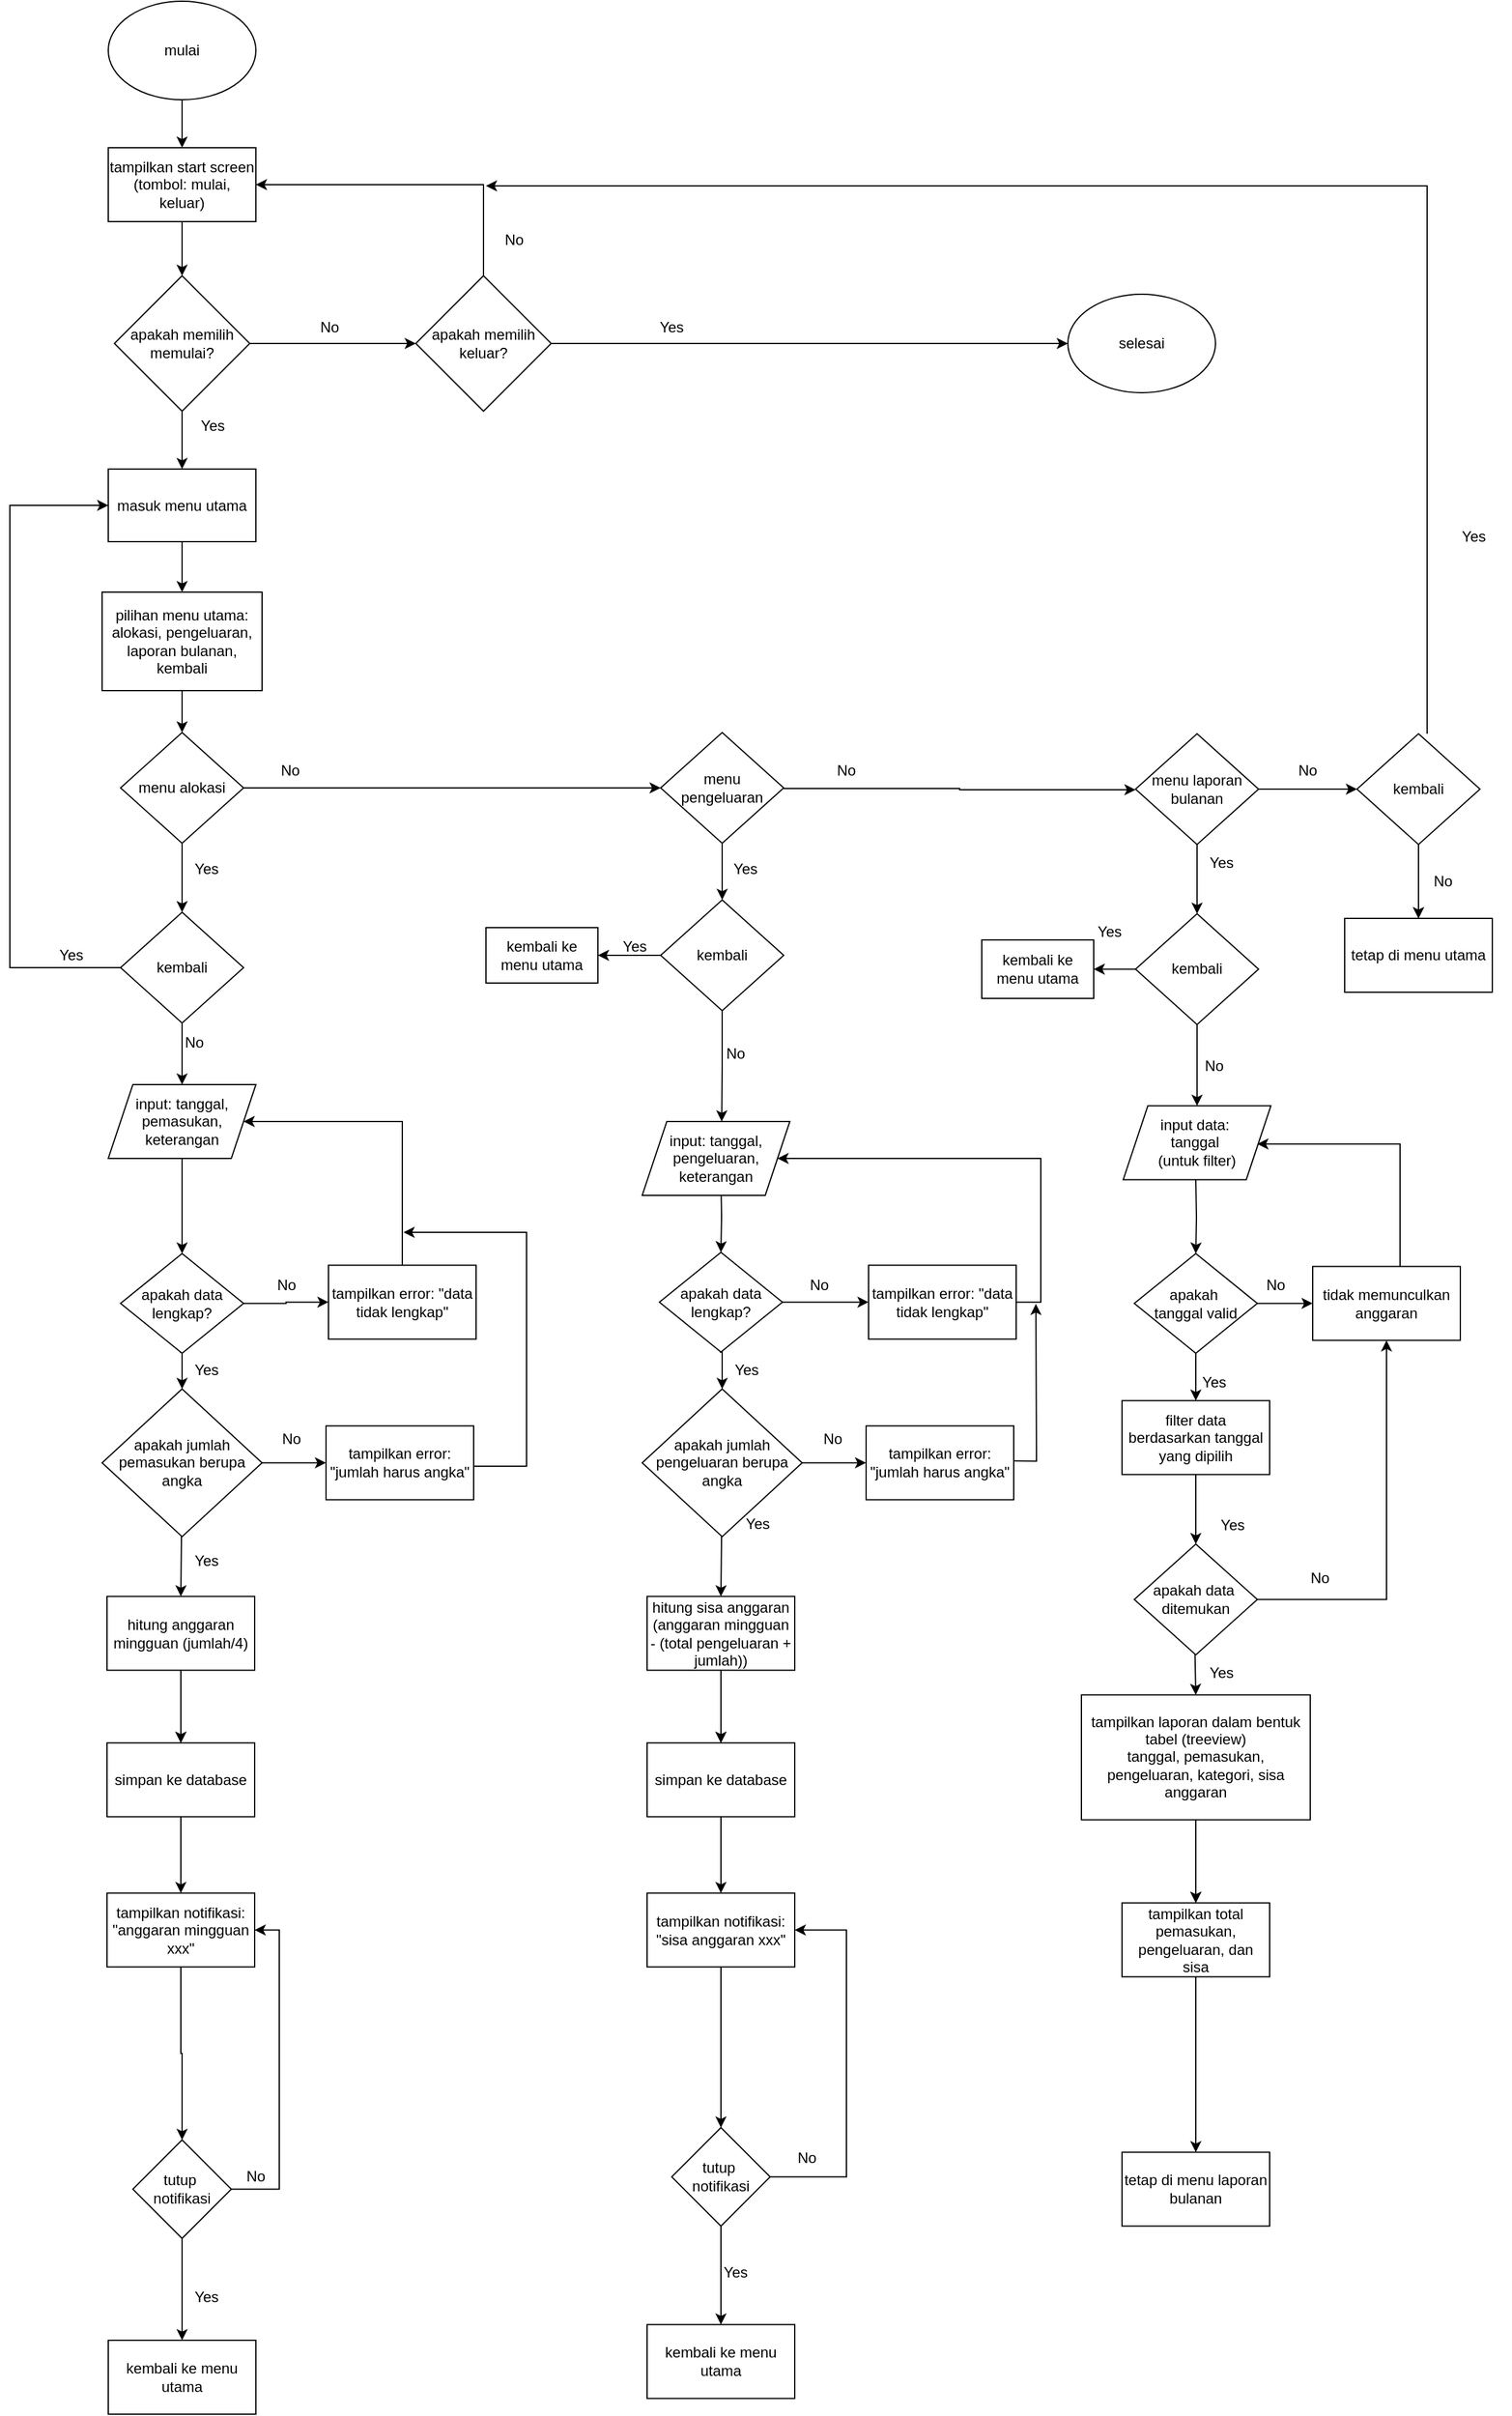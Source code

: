 <mxfile version="25.0.3">
  <diagram name="Page-1" id="cA_VEP-3TEBl2W4xGaQe">
    <mxGraphModel dx="1651" dy="617" grid="1" gridSize="10" guides="1" tooltips="1" connect="1" arrows="1" fold="1" page="1" pageScale="1" pageWidth="850" pageHeight="1100" math="0" shadow="0">
      <root>
        <mxCell id="0" />
        <mxCell id="1" parent="0" />
        <mxCell id="fSrknXuY3G2Y7a2gkYDg-3" value="" style="edgeStyle=orthogonalEdgeStyle;rounded=0;orthogonalLoop=1;jettySize=auto;html=1;" edge="1" parent="1" source="fSrknXuY3G2Y7a2gkYDg-1" target="fSrknXuY3G2Y7a2gkYDg-2">
          <mxGeometry relative="1" as="geometry" />
        </mxCell>
        <mxCell id="fSrknXuY3G2Y7a2gkYDg-1" value="mulai" style="ellipse;whiteSpace=wrap;html=1;" vertex="1" parent="1">
          <mxGeometry x="340" y="200" width="120" height="80" as="geometry" />
        </mxCell>
        <mxCell id="fSrknXuY3G2Y7a2gkYDg-7" value="" style="edgeStyle=orthogonalEdgeStyle;rounded=0;orthogonalLoop=1;jettySize=auto;html=1;" edge="1" parent="1" source="fSrknXuY3G2Y7a2gkYDg-2" target="fSrknXuY3G2Y7a2gkYDg-6">
          <mxGeometry relative="1" as="geometry" />
        </mxCell>
        <mxCell id="fSrknXuY3G2Y7a2gkYDg-2" value="tampilkan start screen (tombol: mulai, keluar)" style="whiteSpace=wrap;html=1;" vertex="1" parent="1">
          <mxGeometry x="340" y="319" width="120" height="60" as="geometry" />
        </mxCell>
        <mxCell id="fSrknXuY3G2Y7a2gkYDg-9" value="" style="edgeStyle=orthogonalEdgeStyle;rounded=0;orthogonalLoop=1;jettySize=auto;html=1;" edge="1" parent="1" source="fSrknXuY3G2Y7a2gkYDg-6" target="fSrknXuY3G2Y7a2gkYDg-8">
          <mxGeometry relative="1" as="geometry" />
        </mxCell>
        <mxCell id="fSrknXuY3G2Y7a2gkYDg-134" style="edgeStyle=orthogonalEdgeStyle;rounded=0;orthogonalLoop=1;jettySize=auto;html=1;" edge="1" parent="1" source="fSrknXuY3G2Y7a2gkYDg-6" target="fSrknXuY3G2Y7a2gkYDg-130">
          <mxGeometry relative="1" as="geometry" />
        </mxCell>
        <mxCell id="fSrknXuY3G2Y7a2gkYDg-6" value="apakah memilih memulai?" style="rhombus;whiteSpace=wrap;html=1;" vertex="1" parent="1">
          <mxGeometry x="345" y="423" width="110" height="110" as="geometry" />
        </mxCell>
        <mxCell id="fSrknXuY3G2Y7a2gkYDg-14" value="" style="edgeStyle=orthogonalEdgeStyle;rounded=0;orthogonalLoop=1;jettySize=auto;html=1;" edge="1" parent="1" source="fSrknXuY3G2Y7a2gkYDg-8" target="fSrknXuY3G2Y7a2gkYDg-13">
          <mxGeometry relative="1" as="geometry" />
        </mxCell>
        <mxCell id="fSrknXuY3G2Y7a2gkYDg-8" value="masuk menu utama" style="whiteSpace=wrap;html=1;" vertex="1" parent="1">
          <mxGeometry x="340" y="580" width="120" height="59" as="geometry" />
        </mxCell>
        <mxCell id="fSrknXuY3G2Y7a2gkYDg-16" value="" style="edgeStyle=orthogonalEdgeStyle;rounded=0;orthogonalLoop=1;jettySize=auto;html=1;" edge="1" parent="1" source="fSrknXuY3G2Y7a2gkYDg-13" target="fSrknXuY3G2Y7a2gkYDg-15">
          <mxGeometry relative="1" as="geometry" />
        </mxCell>
        <mxCell id="fSrknXuY3G2Y7a2gkYDg-13" value="pilihan menu utama:&lt;div&gt;alokasi, pengeluaran, laporan bulanan, kembali&lt;/div&gt;" style="whiteSpace=wrap;html=1;" vertex="1" parent="1">
          <mxGeometry x="335" y="680" width="130" height="80" as="geometry" />
        </mxCell>
        <mxCell id="fSrknXuY3G2Y7a2gkYDg-43" value="" style="edgeStyle=orthogonalEdgeStyle;rounded=0;orthogonalLoop=1;jettySize=auto;html=1;" edge="1" parent="1" source="fSrknXuY3G2Y7a2gkYDg-15" target="fSrknXuY3G2Y7a2gkYDg-42">
          <mxGeometry relative="1" as="geometry" />
        </mxCell>
        <mxCell id="fSrknXuY3G2Y7a2gkYDg-147" style="edgeStyle=orthogonalEdgeStyle;rounded=0;orthogonalLoop=1;jettySize=auto;html=1;entryX=0.5;entryY=0;entryDx=0;entryDy=0;" edge="1" parent="1" source="fSrknXuY3G2Y7a2gkYDg-15" target="fSrknXuY3G2Y7a2gkYDg-145">
          <mxGeometry relative="1" as="geometry" />
        </mxCell>
        <mxCell id="fSrknXuY3G2Y7a2gkYDg-15" value="menu alokasi" style="rhombus;whiteSpace=wrap;html=1;shadow=0;" vertex="1" parent="1">
          <mxGeometry x="350" y="794" width="100" height="90" as="geometry" />
        </mxCell>
        <mxCell id="fSrknXuY3G2Y7a2gkYDg-24" value="" style="edgeStyle=orthogonalEdgeStyle;rounded=0;orthogonalLoop=1;jettySize=auto;html=1;exitX=0.5;exitY=1;exitDx=0;exitDy=0;" edge="1" parent="1" target="fSrknXuY3G2Y7a2gkYDg-23">
          <mxGeometry relative="1" as="geometry">
            <mxPoint x="399" y="1395.74" as="sourcePoint" />
          </mxGeometry>
        </mxCell>
        <mxCell id="fSrknXuY3G2Y7a2gkYDg-33" value="" style="edgeStyle=orthogonalEdgeStyle;rounded=0;orthogonalLoop=1;jettySize=auto;html=1;" edge="1" parent="1" source="fSrknXuY3G2Y7a2gkYDg-21" target="fSrknXuY3G2Y7a2gkYDg-32">
          <mxGeometry relative="1" as="geometry" />
        </mxCell>
        <mxCell id="fSrknXuY3G2Y7a2gkYDg-35" value="" style="edgeStyle=orthogonalEdgeStyle;rounded=0;orthogonalLoop=1;jettySize=auto;html=1;entryX=0.5;entryY=0;entryDx=0;entryDy=0;" edge="1" parent="1" target="fSrknXuY3G2Y7a2gkYDg-37">
          <mxGeometry relative="1" as="geometry">
            <mxPoint x="398" y="1297.24" as="sourcePoint" />
            <mxPoint x="416" y="1327.24" as="targetPoint" />
          </mxGeometry>
        </mxCell>
        <mxCell id="fSrknXuY3G2Y7a2gkYDg-21" value="apakah data lengkap?" style="rhombus;whiteSpace=wrap;html=1;" vertex="1" parent="1">
          <mxGeometry x="350" y="1217.24" width="100" height="81" as="geometry" />
        </mxCell>
        <mxCell id="fSrknXuY3G2Y7a2gkYDg-26" value="" style="edgeStyle=orthogonalEdgeStyle;rounded=0;orthogonalLoop=1;jettySize=auto;html=1;" edge="1" parent="1" source="fSrknXuY3G2Y7a2gkYDg-23" target="fSrknXuY3G2Y7a2gkYDg-25">
          <mxGeometry relative="1" as="geometry" />
        </mxCell>
        <mxCell id="fSrknXuY3G2Y7a2gkYDg-36" value="" style="edgeStyle=orthogonalEdgeStyle;rounded=0;orthogonalLoop=1;jettySize=auto;html=1;" edge="1" parent="1" source="fSrknXuY3G2Y7a2gkYDg-23" target="fSrknXuY3G2Y7a2gkYDg-25">
          <mxGeometry relative="1" as="geometry" />
        </mxCell>
        <mxCell id="fSrknXuY3G2Y7a2gkYDg-23" value="hitung anggaran mingguan (jumlah/4)" style="whiteSpace=wrap;html=1;" vertex="1" parent="1">
          <mxGeometry x="339" y="1495.74" width="120" height="60" as="geometry" />
        </mxCell>
        <mxCell id="fSrknXuY3G2Y7a2gkYDg-29" value="" style="edgeStyle=orthogonalEdgeStyle;rounded=0;orthogonalLoop=1;jettySize=auto;html=1;" edge="1" parent="1" source="fSrknXuY3G2Y7a2gkYDg-25" target="fSrknXuY3G2Y7a2gkYDg-28">
          <mxGeometry relative="1" as="geometry" />
        </mxCell>
        <mxCell id="fSrknXuY3G2Y7a2gkYDg-25" value="simpan ke database" style="whiteSpace=wrap;html=1;" vertex="1" parent="1">
          <mxGeometry x="339" y="1614.74" width="120" height="60" as="geometry" />
        </mxCell>
        <mxCell id="fSrknXuY3G2Y7a2gkYDg-228" style="edgeStyle=orthogonalEdgeStyle;rounded=0;orthogonalLoop=1;jettySize=auto;html=1;exitX=0.5;exitY=1;exitDx=0;exitDy=0;entryX=0.5;entryY=0;entryDx=0;entryDy=0;" edge="1" parent="1" source="fSrknXuY3G2Y7a2gkYDg-27" target="fSrknXuY3G2Y7a2gkYDg-21">
          <mxGeometry relative="1" as="geometry" />
        </mxCell>
        <mxCell id="fSrknXuY3G2Y7a2gkYDg-27" value="input: tanggal, pemasukan, keterangan" style="shape=parallelogram;perimeter=parallelogramPerimeter;whiteSpace=wrap;html=1;fixedSize=1;" vertex="1" parent="1">
          <mxGeometry x="340" y="1080" width="120" height="60" as="geometry" />
        </mxCell>
        <mxCell id="fSrknXuY3G2Y7a2gkYDg-173" value="" style="edgeStyle=orthogonalEdgeStyle;rounded=0;orthogonalLoop=1;jettySize=auto;html=1;" edge="1" parent="1" source="fSrknXuY3G2Y7a2gkYDg-28" target="fSrknXuY3G2Y7a2gkYDg-172">
          <mxGeometry relative="1" as="geometry" />
        </mxCell>
        <mxCell id="fSrknXuY3G2Y7a2gkYDg-28" value="tampilkan notifikasi: &quot;anggaran mingguan xxx&quot;" style="whiteSpace=wrap;html=1;" vertex="1" parent="1">
          <mxGeometry x="339" y="1736.74" width="120" height="60" as="geometry" />
        </mxCell>
        <mxCell id="fSrknXuY3G2Y7a2gkYDg-227" style="edgeStyle=orthogonalEdgeStyle;rounded=0;orthogonalLoop=1;jettySize=auto;html=1;exitX=0.5;exitY=0;exitDx=0;exitDy=0;entryX=1;entryY=0.5;entryDx=0;entryDy=0;" edge="1" parent="1" source="fSrknXuY3G2Y7a2gkYDg-32" target="fSrknXuY3G2Y7a2gkYDg-27">
          <mxGeometry relative="1" as="geometry">
            <Array as="points">
              <mxPoint x="579" y="1110" />
            </Array>
          </mxGeometry>
        </mxCell>
        <mxCell id="fSrknXuY3G2Y7a2gkYDg-32" value="tampilkan error: &quot;data tidak lengkap&quot;" style="whiteSpace=wrap;html=1;" vertex="1" parent="1">
          <mxGeometry x="519" y="1226.74" width="120" height="60" as="geometry" />
        </mxCell>
        <mxCell id="fSrknXuY3G2Y7a2gkYDg-39" value="" style="edgeStyle=orthogonalEdgeStyle;rounded=0;orthogonalLoop=1;jettySize=auto;html=1;" edge="1" parent="1" source="fSrknXuY3G2Y7a2gkYDg-37" target="fSrknXuY3G2Y7a2gkYDg-38">
          <mxGeometry relative="1" as="geometry" />
        </mxCell>
        <mxCell id="fSrknXuY3G2Y7a2gkYDg-37" value="apakah jumlah pemasukan berupa angka" style="rhombus;whiteSpace=wrap;html=1;" vertex="1" parent="1">
          <mxGeometry x="335" y="1327.24" width="130" height="120" as="geometry" />
        </mxCell>
        <mxCell id="fSrknXuY3G2Y7a2gkYDg-185" style="edgeStyle=orthogonalEdgeStyle;rounded=0;orthogonalLoop=1;jettySize=auto;html=1;" edge="1" parent="1" source="fSrknXuY3G2Y7a2gkYDg-38">
          <mxGeometry relative="1" as="geometry">
            <mxPoint x="580" y="1200" as="targetPoint" />
            <Array as="points">
              <mxPoint x="680" y="1390" />
              <mxPoint x="680" y="1200" />
            </Array>
          </mxGeometry>
        </mxCell>
        <mxCell id="fSrknXuY3G2Y7a2gkYDg-38" value="tampilkan error: &quot;jumlah harus angka&quot;" style="whiteSpace=wrap;html=1;" vertex="1" parent="1">
          <mxGeometry x="517" y="1357.24" width="120" height="60" as="geometry" />
        </mxCell>
        <mxCell id="fSrknXuY3G2Y7a2gkYDg-88" style="edgeStyle=orthogonalEdgeStyle;rounded=0;orthogonalLoop=1;jettySize=auto;html=1;entryX=0;entryY=0.5;entryDx=0;entryDy=0;" edge="1" parent="1">
          <mxGeometry relative="1" as="geometry">
            <mxPoint x="889" y="839.5" as="sourcePoint" />
            <mxPoint x="1175" y="840.5" as="targetPoint" />
            <Array as="points">
              <mxPoint x="1032" y="839.5" />
              <mxPoint x="1032" y="840.5" />
            </Array>
          </mxGeometry>
        </mxCell>
        <mxCell id="fSrknXuY3G2Y7a2gkYDg-155" style="edgeStyle=orthogonalEdgeStyle;rounded=0;orthogonalLoop=1;jettySize=auto;html=1;entryX=0.5;entryY=0;entryDx=0;entryDy=0;" edge="1" parent="1" source="fSrknXuY3G2Y7a2gkYDg-42" target="fSrknXuY3G2Y7a2gkYDg-154">
          <mxGeometry relative="1" as="geometry" />
        </mxCell>
        <mxCell id="fSrknXuY3G2Y7a2gkYDg-42" value="menu pengeluaran" style="rhombus;whiteSpace=wrap;html=1;" vertex="1" parent="1">
          <mxGeometry x="789" y="794" width="100" height="90" as="geometry" />
        </mxCell>
        <mxCell id="fSrknXuY3G2Y7a2gkYDg-44" value="" style="edgeStyle=orthogonalEdgeStyle;rounded=0;orthogonalLoop=1;jettySize=auto;html=1;" edge="1" parent="1" target="fSrknXuY3G2Y7a2gkYDg-48">
          <mxGeometry relative="1" as="geometry">
            <mxPoint x="838" y="1156.24" as="sourcePoint" />
          </mxGeometry>
        </mxCell>
        <mxCell id="fSrknXuY3G2Y7a2gkYDg-45" value="" style="edgeStyle=orthogonalEdgeStyle;rounded=0;orthogonalLoop=1;jettySize=auto;html=1;exitX=0.5;exitY=1;exitDx=0;exitDy=0;" edge="1" parent="1" target="fSrknXuY3G2Y7a2gkYDg-51">
          <mxGeometry relative="1" as="geometry">
            <mxPoint x="838" y="1395.74" as="sourcePoint" />
          </mxGeometry>
        </mxCell>
        <mxCell id="fSrknXuY3G2Y7a2gkYDg-47" value="" style="edgeStyle=orthogonalEdgeStyle;rounded=0;orthogonalLoop=1;jettySize=auto;html=1;entryX=0.5;entryY=0;entryDx=0;entryDy=0;" edge="1" parent="1" target="fSrknXuY3G2Y7a2gkYDg-61">
          <mxGeometry relative="1" as="geometry">
            <mxPoint x="837" y="1297.24" as="sourcePoint" />
            <mxPoint x="855" y="1327.24" as="targetPoint" />
          </mxGeometry>
        </mxCell>
        <mxCell id="fSrknXuY3G2Y7a2gkYDg-221" style="edgeStyle=orthogonalEdgeStyle;rounded=0;orthogonalLoop=1;jettySize=auto;html=1;exitX=1;exitY=0.5;exitDx=0;exitDy=0;entryX=0;entryY=0.5;entryDx=0;entryDy=0;" edge="1" parent="1" source="fSrknXuY3G2Y7a2gkYDg-48" target="fSrknXuY3G2Y7a2gkYDg-59">
          <mxGeometry relative="1" as="geometry" />
        </mxCell>
        <mxCell id="fSrknXuY3G2Y7a2gkYDg-48" value="apakah data lengkap?" style="rhombus;whiteSpace=wrap;html=1;" vertex="1" parent="1">
          <mxGeometry x="788" y="1216.24" width="100" height="81" as="geometry" />
        </mxCell>
        <mxCell id="fSrknXuY3G2Y7a2gkYDg-49" value="" style="edgeStyle=orthogonalEdgeStyle;rounded=0;orthogonalLoop=1;jettySize=auto;html=1;" edge="1" parent="1" source="fSrknXuY3G2Y7a2gkYDg-51" target="fSrknXuY3G2Y7a2gkYDg-53">
          <mxGeometry relative="1" as="geometry" />
        </mxCell>
        <mxCell id="fSrknXuY3G2Y7a2gkYDg-50" value="" style="edgeStyle=orthogonalEdgeStyle;rounded=0;orthogonalLoop=1;jettySize=auto;html=1;" edge="1" parent="1" source="fSrknXuY3G2Y7a2gkYDg-51" target="fSrknXuY3G2Y7a2gkYDg-53">
          <mxGeometry relative="1" as="geometry" />
        </mxCell>
        <mxCell id="fSrknXuY3G2Y7a2gkYDg-51" value="hitung sisa anggaran (anggaran mingguan - (total pengeluaran + jumlah))" style="whiteSpace=wrap;html=1;" vertex="1" parent="1">
          <mxGeometry x="778" y="1495.74" width="120" height="60" as="geometry" />
        </mxCell>
        <mxCell id="fSrknXuY3G2Y7a2gkYDg-52" value="" style="edgeStyle=orthogonalEdgeStyle;rounded=0;orthogonalLoop=1;jettySize=auto;html=1;" edge="1" parent="1" source="fSrknXuY3G2Y7a2gkYDg-53" target="fSrknXuY3G2Y7a2gkYDg-56">
          <mxGeometry relative="1" as="geometry" />
        </mxCell>
        <mxCell id="fSrknXuY3G2Y7a2gkYDg-53" value="simpan ke database" style="whiteSpace=wrap;html=1;" vertex="1" parent="1">
          <mxGeometry x="778" y="1614.74" width="120" height="60" as="geometry" />
        </mxCell>
        <mxCell id="fSrknXuY3G2Y7a2gkYDg-54" value="input: tanggal, pengeluaran, keterangan" style="shape=parallelogram;perimeter=parallelogramPerimeter;whiteSpace=wrap;html=1;fixedSize=1;" vertex="1" parent="1">
          <mxGeometry x="774" y="1110" width="120" height="60" as="geometry" />
        </mxCell>
        <mxCell id="fSrknXuY3G2Y7a2gkYDg-196" style="edgeStyle=orthogonalEdgeStyle;rounded=0;orthogonalLoop=1;jettySize=auto;html=1;entryX=0.5;entryY=0;entryDx=0;entryDy=0;" edge="1" parent="1" source="fSrknXuY3G2Y7a2gkYDg-56" target="fSrknXuY3G2Y7a2gkYDg-178">
          <mxGeometry relative="1" as="geometry" />
        </mxCell>
        <mxCell id="fSrknXuY3G2Y7a2gkYDg-56" value="tampilkan notifikasi: &quot;sisa anggaran xxx&quot;" style="whiteSpace=wrap;html=1;" vertex="1" parent="1">
          <mxGeometry x="778" y="1736.74" width="120" height="60" as="geometry" />
        </mxCell>
        <mxCell id="fSrknXuY3G2Y7a2gkYDg-223" style="edgeStyle=orthogonalEdgeStyle;rounded=0;orthogonalLoop=1;jettySize=auto;html=1;exitX=1;exitY=0.5;exitDx=0;exitDy=0;entryX=1;entryY=0.5;entryDx=0;entryDy=0;" edge="1" parent="1" source="fSrknXuY3G2Y7a2gkYDg-59" target="fSrknXuY3G2Y7a2gkYDg-54">
          <mxGeometry relative="1" as="geometry">
            <Array as="points">
              <mxPoint x="1098" y="1257" />
              <mxPoint x="1098" y="1140" />
            </Array>
          </mxGeometry>
        </mxCell>
        <mxCell id="fSrknXuY3G2Y7a2gkYDg-59" value="tampilkan error: &quot;data tidak lengkap&quot;" style="whiteSpace=wrap;html=1;" vertex="1" parent="1">
          <mxGeometry x="958" y="1226.74" width="120" height="60" as="geometry" />
        </mxCell>
        <mxCell id="fSrknXuY3G2Y7a2gkYDg-60" value="" style="edgeStyle=orthogonalEdgeStyle;rounded=0;orthogonalLoop=1;jettySize=auto;html=1;" edge="1" parent="1" source="fSrknXuY3G2Y7a2gkYDg-61" target="fSrknXuY3G2Y7a2gkYDg-63">
          <mxGeometry relative="1" as="geometry" />
        </mxCell>
        <mxCell id="fSrknXuY3G2Y7a2gkYDg-61" value="apakah jumlah pengeluaran berupa angka" style="rhombus;whiteSpace=wrap;html=1;" vertex="1" parent="1">
          <mxGeometry x="774" y="1327.24" width="130" height="120" as="geometry" />
        </mxCell>
        <mxCell id="fSrknXuY3G2Y7a2gkYDg-222" style="edgeStyle=orthogonalEdgeStyle;rounded=0;orthogonalLoop=1;jettySize=auto;html=1;exitX=1;exitY=0.5;exitDx=0;exitDy=0;" edge="1" parent="1">
          <mxGeometry relative="1" as="geometry">
            <mxPoint x="1094" y="1258.12" as="targetPoint" />
            <mxPoint x="1050" y="1385.36" as="sourcePoint" />
          </mxGeometry>
        </mxCell>
        <mxCell id="fSrknXuY3G2Y7a2gkYDg-63" value="tampilkan error: &quot;jumlah harus angka&quot;" style="whiteSpace=wrap;html=1;" vertex="1" parent="1">
          <mxGeometry x="956" y="1357.24" width="120" height="60" as="geometry" />
        </mxCell>
        <mxCell id="fSrknXuY3G2Y7a2gkYDg-94" value="" style="edgeStyle=orthogonalEdgeStyle;rounded=0;orthogonalLoop=1;jettySize=auto;html=1;" edge="1" parent="1" source="fSrknXuY3G2Y7a2gkYDg-67" target="fSrknXuY3G2Y7a2gkYDg-93">
          <mxGeometry relative="1" as="geometry" />
        </mxCell>
        <mxCell id="fSrknXuY3G2Y7a2gkYDg-161" style="edgeStyle=orthogonalEdgeStyle;rounded=0;orthogonalLoop=1;jettySize=auto;html=1;entryX=0.5;entryY=0;entryDx=0;entryDy=0;" edge="1" parent="1" source="fSrknXuY3G2Y7a2gkYDg-67" target="fSrknXuY3G2Y7a2gkYDg-160">
          <mxGeometry relative="1" as="geometry" />
        </mxCell>
        <mxCell id="fSrknXuY3G2Y7a2gkYDg-67" value="menu laporan bulanan" style="rhombus;whiteSpace=wrap;html=1;" vertex="1" parent="1">
          <mxGeometry x="1175" y="795" width="100" height="90" as="geometry" />
        </mxCell>
        <mxCell id="fSrknXuY3G2Y7a2gkYDg-68" value="" style="edgeStyle=orthogonalEdgeStyle;rounded=0;orthogonalLoop=1;jettySize=auto;html=1;" edge="1" parent="1" target="fSrknXuY3G2Y7a2gkYDg-72">
          <mxGeometry relative="1" as="geometry">
            <mxPoint x="1224" y="1157.24" as="sourcePoint" />
          </mxGeometry>
        </mxCell>
        <mxCell id="fSrknXuY3G2Y7a2gkYDg-69" value="" style="edgeStyle=orthogonalEdgeStyle;rounded=0;orthogonalLoop=1;jettySize=auto;html=1;exitX=0.5;exitY=1;exitDx=0;exitDy=0;" edge="1" parent="1" target="fSrknXuY3G2Y7a2gkYDg-75">
          <mxGeometry relative="1" as="geometry">
            <mxPoint x="1223" y="1525.74" as="sourcePoint" />
          </mxGeometry>
        </mxCell>
        <mxCell id="fSrknXuY3G2Y7a2gkYDg-70" value="" style="edgeStyle=orthogonalEdgeStyle;rounded=0;orthogonalLoop=1;jettySize=auto;html=1;" edge="1" parent="1" source="fSrknXuY3G2Y7a2gkYDg-72" target="fSrknXuY3G2Y7a2gkYDg-83">
          <mxGeometry relative="1" as="geometry" />
        </mxCell>
        <mxCell id="fSrknXuY3G2Y7a2gkYDg-90" value="" style="edgeStyle=orthogonalEdgeStyle;rounded=0;orthogonalLoop=1;jettySize=auto;html=1;" edge="1" parent="1" source="fSrknXuY3G2Y7a2gkYDg-72" target="fSrknXuY3G2Y7a2gkYDg-89">
          <mxGeometry relative="1" as="geometry" />
        </mxCell>
        <mxCell id="fSrknXuY3G2Y7a2gkYDg-72" value="apakah&amp;nbsp;&lt;div&gt;tanggal valid&lt;/div&gt;" style="rhombus;whiteSpace=wrap;html=1;" vertex="1" parent="1">
          <mxGeometry x="1174" y="1217.24" width="100" height="81" as="geometry" />
        </mxCell>
        <mxCell id="fSrknXuY3G2Y7a2gkYDg-73" value="" style="edgeStyle=orthogonalEdgeStyle;rounded=0;orthogonalLoop=1;jettySize=auto;html=1;" edge="1" parent="1" source="fSrknXuY3G2Y7a2gkYDg-75" target="fSrknXuY3G2Y7a2gkYDg-77">
          <mxGeometry relative="1" as="geometry" />
        </mxCell>
        <mxCell id="fSrknXuY3G2Y7a2gkYDg-74" value="" style="edgeStyle=orthogonalEdgeStyle;rounded=0;orthogonalLoop=1;jettySize=auto;html=1;" edge="1" parent="1" source="fSrknXuY3G2Y7a2gkYDg-75" target="fSrknXuY3G2Y7a2gkYDg-77">
          <mxGeometry relative="1" as="geometry" />
        </mxCell>
        <mxCell id="fSrknXuY3G2Y7a2gkYDg-75" value="tampilkan laporan dalam bentuk tabel (treeview)&lt;div&gt;tanggal, pemasukan, pengeluaran, kategori, sisa anggaran&lt;/div&gt;" style="whiteSpace=wrap;html=1;" vertex="1" parent="1">
          <mxGeometry x="1131" y="1575.74" width="186" height="101.5" as="geometry" />
        </mxCell>
        <mxCell id="fSrknXuY3G2Y7a2gkYDg-206" value="" style="edgeStyle=orthogonalEdgeStyle;rounded=0;orthogonalLoop=1;jettySize=auto;html=1;" edge="1" parent="1" source="fSrknXuY3G2Y7a2gkYDg-77" target="fSrknXuY3G2Y7a2gkYDg-205">
          <mxGeometry relative="1" as="geometry" />
        </mxCell>
        <mxCell id="fSrknXuY3G2Y7a2gkYDg-77" value="tampilkan total pemasukan, pengeluaran, dan sisa" style="whiteSpace=wrap;html=1;" vertex="1" parent="1">
          <mxGeometry x="1164" y="1744.74" width="120" height="60" as="geometry" />
        </mxCell>
        <mxCell id="fSrknXuY3G2Y7a2gkYDg-78" value="input data:&amp;nbsp;&lt;div&gt;tanggal&amp;nbsp;&lt;/div&gt;&lt;div&gt;(untuk filter)&lt;/div&gt;" style="shape=parallelogram;perimeter=parallelogramPerimeter;whiteSpace=wrap;html=1;fixedSize=1;" vertex="1" parent="1">
          <mxGeometry x="1165" y="1097.24" width="120" height="60" as="geometry" />
        </mxCell>
        <mxCell id="fSrknXuY3G2Y7a2gkYDg-183" style="edgeStyle=orthogonalEdgeStyle;rounded=0;orthogonalLoop=1;jettySize=auto;html=1;entryX=1;entryY=0.5;entryDx=0;entryDy=0;" edge="1" parent="1" source="fSrknXuY3G2Y7a2gkYDg-83">
          <mxGeometry relative="1" as="geometry">
            <mxPoint x="1274" y="1128.24" as="targetPoint" />
            <Array as="points">
              <mxPoint x="1390" y="1253.24" />
            </Array>
          </mxGeometry>
        </mxCell>
        <mxCell id="fSrknXuY3G2Y7a2gkYDg-83" value="tidak memunculkan anggaran" style="whiteSpace=wrap;html=1;" vertex="1" parent="1">
          <mxGeometry x="1319" y="1227.74" width="120" height="60" as="geometry" />
        </mxCell>
        <mxCell id="fSrknXuY3G2Y7a2gkYDg-213" style="edgeStyle=orthogonalEdgeStyle;rounded=0;orthogonalLoop=1;jettySize=auto;html=1;exitX=1;exitY=0.5;exitDx=0;exitDy=0;entryX=0.5;entryY=1;entryDx=0;entryDy=0;" edge="1" parent="1" source="fSrknXuY3G2Y7a2gkYDg-85" target="fSrknXuY3G2Y7a2gkYDg-83">
          <mxGeometry relative="1" as="geometry" />
        </mxCell>
        <mxCell id="fSrknXuY3G2Y7a2gkYDg-85" value="apakah data&amp;nbsp;&lt;div&gt;ditemukan&lt;/div&gt;" style="rhombus;whiteSpace=wrap;html=1;" vertex="1" parent="1">
          <mxGeometry x="1174" y="1453.24" width="100" height="90" as="geometry" />
        </mxCell>
        <mxCell id="fSrknXuY3G2Y7a2gkYDg-91" value="" style="edgeStyle=orthogonalEdgeStyle;rounded=0;orthogonalLoop=1;jettySize=auto;html=1;" edge="1" parent="1" source="fSrknXuY3G2Y7a2gkYDg-89" target="fSrknXuY3G2Y7a2gkYDg-85">
          <mxGeometry relative="1" as="geometry" />
        </mxCell>
        <mxCell id="fSrknXuY3G2Y7a2gkYDg-89" value="filter data berdasarkan tanggal yang dipilih" style="whiteSpace=wrap;html=1;" vertex="1" parent="1">
          <mxGeometry x="1164" y="1336.74" width="120" height="60" as="geometry" />
        </mxCell>
        <mxCell id="fSrknXuY3G2Y7a2gkYDg-143" style="edgeStyle=orthogonalEdgeStyle;rounded=0;orthogonalLoop=1;jettySize=auto;html=1;" edge="1" parent="1">
          <mxGeometry relative="1" as="geometry">
            <mxPoint x="647" y="350" as="targetPoint" />
            <mxPoint x="1412" y="795.0" as="sourcePoint" />
            <Array as="points">
              <mxPoint x="1412" y="350" />
              <mxPoint x="657" y="350" />
            </Array>
          </mxGeometry>
        </mxCell>
        <mxCell id="fSrknXuY3G2Y7a2gkYDg-115" value="" style="edgeStyle=orthogonalEdgeStyle;rounded=0;orthogonalLoop=1;jettySize=auto;html=1;" edge="1" parent="1" source="fSrknXuY3G2Y7a2gkYDg-93" target="fSrknXuY3G2Y7a2gkYDg-114">
          <mxGeometry relative="1" as="geometry" />
        </mxCell>
        <mxCell id="fSrknXuY3G2Y7a2gkYDg-202" style="edgeStyle=orthogonalEdgeStyle;rounded=0;orthogonalLoop=1;jettySize=auto;html=1;entryX=0.5;entryY=0;entryDx=0;entryDy=0;" edge="1" parent="1" source="fSrknXuY3G2Y7a2gkYDg-93" target="fSrknXuY3G2Y7a2gkYDg-114">
          <mxGeometry relative="1" as="geometry" />
        </mxCell>
        <mxCell id="fSrknXuY3G2Y7a2gkYDg-93" value="kembali" style="rhombus;whiteSpace=wrap;html=1;" vertex="1" parent="1">
          <mxGeometry x="1355" y="795" width="100" height="90" as="geometry" />
        </mxCell>
        <mxCell id="fSrknXuY3G2Y7a2gkYDg-96" value="selesai" style="ellipse;whiteSpace=wrap;html=1;" vertex="1" parent="1">
          <mxGeometry x="1120" y="438" width="120" height="80" as="geometry" />
        </mxCell>
        <mxCell id="fSrknXuY3G2Y7a2gkYDg-97" value="Yes" style="text;strokeColor=none;align=center;fillColor=none;html=1;verticalAlign=middle;whiteSpace=wrap;rounded=0;" vertex="1" parent="1">
          <mxGeometry x="395" y="530" width="60" height="30" as="geometry" />
        </mxCell>
        <mxCell id="fSrknXuY3G2Y7a2gkYDg-98" value="No" style="text;strokeColor=none;align=center;fillColor=none;html=1;verticalAlign=middle;whiteSpace=wrap;rounded=0;" vertex="1" parent="1">
          <mxGeometry x="490" y="450" width="60" height="30" as="geometry" />
        </mxCell>
        <mxCell id="fSrknXuY3G2Y7a2gkYDg-99" value="Yes" style="text;strokeColor=none;align=center;fillColor=none;html=1;verticalAlign=middle;whiteSpace=wrap;rounded=0;" vertex="1" parent="1">
          <mxGeometry x="280" y="960" width="60" height="30" as="geometry" />
        </mxCell>
        <mxCell id="fSrknXuY3G2Y7a2gkYDg-100" value="Yes" style="text;strokeColor=none;align=center;fillColor=none;html=1;verticalAlign=middle;whiteSpace=wrap;rounded=0;" vertex="1" parent="1">
          <mxGeometry x="828" y="890" width="60" height="30" as="geometry" />
        </mxCell>
        <mxCell id="fSrknXuY3G2Y7a2gkYDg-101" value="Yes" style="text;strokeColor=none;align=center;fillColor=none;html=1;verticalAlign=middle;whiteSpace=wrap;rounded=0;" vertex="1" parent="1">
          <mxGeometry x="1124" y="941.25" width="60" height="30" as="geometry" />
        </mxCell>
        <mxCell id="fSrknXuY3G2Y7a2gkYDg-102" value="Yes" style="text;strokeColor=none;align=center;fillColor=none;html=1;verticalAlign=middle;whiteSpace=wrap;rounded=0;" vertex="1" parent="1">
          <mxGeometry x="390" y="1452.24" width="60" height="30" as="geometry" />
        </mxCell>
        <mxCell id="fSrknXuY3G2Y7a2gkYDg-103" value="Yes" style="text;strokeColor=none;align=center;fillColor=none;html=1;verticalAlign=middle;whiteSpace=wrap;rounded=0;" vertex="1" parent="1">
          <mxGeometry x="838" y="1422.24" width="60" height="30" as="geometry" />
        </mxCell>
        <mxCell id="fSrknXuY3G2Y7a2gkYDg-104" value="Yes" style="text;strokeColor=none;align=center;fillColor=none;html=1;verticalAlign=middle;whiteSpace=wrap;rounded=0;" vertex="1" parent="1">
          <mxGeometry x="1224" y="1423.24" width="60" height="30" as="geometry" />
        </mxCell>
        <mxCell id="fSrknXuY3G2Y7a2gkYDg-105" value="Yes" style="text;strokeColor=none;align=center;fillColor=none;html=1;verticalAlign=middle;whiteSpace=wrap;rounded=0;" vertex="1" parent="1">
          <mxGeometry x="829" y="1297.24" width="60" height="30" as="geometry" />
        </mxCell>
        <mxCell id="fSrknXuY3G2Y7a2gkYDg-106" value="Yes" style="text;strokeColor=none;align=center;fillColor=none;html=1;verticalAlign=middle;whiteSpace=wrap;rounded=0;" vertex="1" parent="1">
          <mxGeometry x="1215" y="1543.24" width="60" height="30" as="geometry" />
        </mxCell>
        <mxCell id="fSrknXuY3G2Y7a2gkYDg-107" value="Yes" style="text;strokeColor=none;align=center;fillColor=none;html=1;verticalAlign=middle;whiteSpace=wrap;rounded=0;" vertex="1" parent="1">
          <mxGeometry x="390" y="1297.24" width="60" height="30" as="geometry" />
        </mxCell>
        <mxCell id="fSrknXuY3G2Y7a2gkYDg-108" value="No" style="text;strokeColor=none;align=center;fillColor=none;html=1;verticalAlign=middle;whiteSpace=wrap;rounded=0;" vertex="1" parent="1">
          <mxGeometry x="458" y="810" width="60" height="30" as="geometry" />
        </mxCell>
        <mxCell id="fSrknXuY3G2Y7a2gkYDg-109" value="No" style="text;strokeColor=none;align=center;fillColor=none;html=1;verticalAlign=middle;whiteSpace=wrap;rounded=0;" vertex="1" parent="1">
          <mxGeometry x="910" y="810" width="60" height="30" as="geometry" />
        </mxCell>
        <mxCell id="fSrknXuY3G2Y7a2gkYDg-110" value="No" style="text;strokeColor=none;align=center;fillColor=none;html=1;verticalAlign=middle;whiteSpace=wrap;rounded=0;" vertex="1" parent="1">
          <mxGeometry x="1285" y="810" width="60" height="30" as="geometry" />
        </mxCell>
        <mxCell id="fSrknXuY3G2Y7a2gkYDg-114" value="tetap di menu utama" style="whiteSpace=wrap;html=1;" vertex="1" parent="1">
          <mxGeometry x="1345" y="945" width="120" height="60" as="geometry" />
        </mxCell>
        <mxCell id="fSrknXuY3G2Y7a2gkYDg-118" value="Yes" style="text;strokeColor=none;align=center;fillColor=none;html=1;verticalAlign=middle;whiteSpace=wrap;rounded=0;" vertex="1" parent="1">
          <mxGeometry x="1420" y="620" width="60" height="30" as="geometry" />
        </mxCell>
        <mxCell id="fSrknXuY3G2Y7a2gkYDg-120" value="No" style="text;strokeColor=none;align=center;fillColor=none;html=1;verticalAlign=middle;whiteSpace=wrap;rounded=0;" vertex="1" parent="1">
          <mxGeometry x="459" y="1352.74" width="60" height="30" as="geometry" />
        </mxCell>
        <mxCell id="fSrknXuY3G2Y7a2gkYDg-121" value="No" style="text;strokeColor=none;align=center;fillColor=none;html=1;verticalAlign=middle;whiteSpace=wrap;rounded=0;" vertex="1" parent="1">
          <mxGeometry x="899" y="1352.74" width="60" height="30" as="geometry" />
        </mxCell>
        <mxCell id="fSrknXuY3G2Y7a2gkYDg-123" value="No" style="text;strokeColor=none;align=center;fillColor=none;html=1;verticalAlign=middle;whiteSpace=wrap;rounded=0;" vertex="1" parent="1">
          <mxGeometry x="1295" y="1465.74" width="60" height="30" as="geometry" />
        </mxCell>
        <mxCell id="fSrknXuY3G2Y7a2gkYDg-125" value="No" style="text;strokeColor=none;align=center;fillColor=none;html=1;verticalAlign=middle;whiteSpace=wrap;rounded=0;" vertex="1" parent="1">
          <mxGeometry x="455" y="1227.74" width="60" height="30" as="geometry" />
        </mxCell>
        <mxCell id="fSrknXuY3G2Y7a2gkYDg-135" style="edgeStyle=orthogonalEdgeStyle;rounded=0;orthogonalLoop=1;jettySize=auto;html=1;entryX=0;entryY=0.5;entryDx=0;entryDy=0;" edge="1" parent="1" source="fSrknXuY3G2Y7a2gkYDg-130" target="fSrknXuY3G2Y7a2gkYDg-96">
          <mxGeometry relative="1" as="geometry" />
        </mxCell>
        <mxCell id="fSrknXuY3G2Y7a2gkYDg-138" style="edgeStyle=orthogonalEdgeStyle;rounded=0;orthogonalLoop=1;jettySize=auto;html=1;entryX=1;entryY=0.5;entryDx=0;entryDy=0;" edge="1" parent="1" source="fSrknXuY3G2Y7a2gkYDg-130" target="fSrknXuY3G2Y7a2gkYDg-2">
          <mxGeometry relative="1" as="geometry">
            <Array as="points">
              <mxPoint x="645" y="349" />
            </Array>
          </mxGeometry>
        </mxCell>
        <mxCell id="fSrknXuY3G2Y7a2gkYDg-130" value="apakah memilih keluar?" style="rhombus;whiteSpace=wrap;html=1;" vertex="1" parent="1">
          <mxGeometry x="590" y="423" width="110" height="110" as="geometry" />
        </mxCell>
        <mxCell id="fSrknXuY3G2Y7a2gkYDg-136" value="No" style="text;strokeColor=none;align=center;fillColor=none;html=1;verticalAlign=middle;whiteSpace=wrap;rounded=0;" vertex="1" parent="1">
          <mxGeometry x="640" y="379" width="60" height="30" as="geometry" />
        </mxCell>
        <mxCell id="fSrknXuY3G2Y7a2gkYDg-137" value="Yes" style="text;strokeColor=none;align=center;fillColor=none;html=1;verticalAlign=middle;whiteSpace=wrap;rounded=0;" vertex="1" parent="1">
          <mxGeometry x="768" y="450" width="60" height="30" as="geometry" />
        </mxCell>
        <mxCell id="fSrknXuY3G2Y7a2gkYDg-151" style="edgeStyle=orthogonalEdgeStyle;rounded=0;orthogonalLoop=1;jettySize=auto;html=1;entryX=0;entryY=0.5;entryDx=0;entryDy=0;" edge="1" parent="1" source="fSrknXuY3G2Y7a2gkYDg-145" target="fSrknXuY3G2Y7a2gkYDg-8">
          <mxGeometry relative="1" as="geometry">
            <mxPoint x="230" y="770" as="targetPoint" />
            <Array as="points">
              <mxPoint x="260" y="985" />
              <mxPoint x="260" y="609" />
            </Array>
          </mxGeometry>
        </mxCell>
        <mxCell id="fSrknXuY3G2Y7a2gkYDg-226" style="edgeStyle=orthogonalEdgeStyle;rounded=0;orthogonalLoop=1;jettySize=auto;html=1;exitX=0.5;exitY=1;exitDx=0;exitDy=0;entryX=0.5;entryY=0;entryDx=0;entryDy=0;" edge="1" parent="1" source="fSrknXuY3G2Y7a2gkYDg-145" target="fSrknXuY3G2Y7a2gkYDg-27">
          <mxGeometry relative="1" as="geometry" />
        </mxCell>
        <mxCell id="fSrknXuY3G2Y7a2gkYDg-145" value="kembali" style="rhombus;whiteSpace=wrap;html=1;shadow=0;" vertex="1" parent="1">
          <mxGeometry x="350" y="940" width="100" height="90" as="geometry" />
        </mxCell>
        <mxCell id="fSrknXuY3G2Y7a2gkYDg-152" value="No" style="text;strokeColor=none;align=center;fillColor=none;html=1;verticalAlign=middle;whiteSpace=wrap;rounded=0;" vertex="1" parent="1">
          <mxGeometry x="380" y="1031.25" width="60" height="30" as="geometry" />
        </mxCell>
        <mxCell id="fSrknXuY3G2Y7a2gkYDg-153" value="Yes" style="text;strokeColor=none;align=center;fillColor=none;html=1;verticalAlign=middle;whiteSpace=wrap;rounded=0;" vertex="1" parent="1">
          <mxGeometry x="390" y="890" width="60" height="30" as="geometry" />
        </mxCell>
        <mxCell id="fSrknXuY3G2Y7a2gkYDg-159" value="" style="edgeStyle=orthogonalEdgeStyle;rounded=0;orthogonalLoop=1;jettySize=auto;html=1;" edge="1" parent="1" source="fSrknXuY3G2Y7a2gkYDg-154" target="fSrknXuY3G2Y7a2gkYDg-158">
          <mxGeometry relative="1" as="geometry" />
        </mxCell>
        <mxCell id="fSrknXuY3G2Y7a2gkYDg-224" style="edgeStyle=orthogonalEdgeStyle;rounded=0;orthogonalLoop=1;jettySize=auto;html=1;exitX=0.5;exitY=1;exitDx=0;exitDy=0;" edge="1" parent="1" source="fSrknXuY3G2Y7a2gkYDg-154">
          <mxGeometry relative="1" as="geometry">
            <mxPoint x="838.636" y="1110" as="targetPoint" />
          </mxGeometry>
        </mxCell>
        <mxCell id="fSrknXuY3G2Y7a2gkYDg-154" value="kembali" style="rhombus;whiteSpace=wrap;html=1;" vertex="1" parent="1">
          <mxGeometry x="789" y="930" width="100" height="90" as="geometry" />
        </mxCell>
        <mxCell id="fSrknXuY3G2Y7a2gkYDg-157" value="No" style="text;strokeColor=none;align=center;fillColor=none;html=1;verticalAlign=middle;whiteSpace=wrap;rounded=0;" vertex="1" parent="1">
          <mxGeometry x="820" y="1040" width="60" height="30" as="geometry" />
        </mxCell>
        <mxCell id="fSrknXuY3G2Y7a2gkYDg-158" value="kembali ke menu utama" style="whiteSpace=wrap;html=1;" vertex="1" parent="1">
          <mxGeometry x="647" y="952.5" width="91" height="45" as="geometry" />
        </mxCell>
        <mxCell id="fSrknXuY3G2Y7a2gkYDg-167" style="edgeStyle=orthogonalEdgeStyle;rounded=0;orthogonalLoop=1;jettySize=auto;html=1;entryX=1;entryY=0.5;entryDx=0;entryDy=0;" edge="1" parent="1" source="fSrknXuY3G2Y7a2gkYDg-160" target="fSrknXuY3G2Y7a2gkYDg-166">
          <mxGeometry relative="1" as="geometry" />
        </mxCell>
        <mxCell id="fSrknXuY3G2Y7a2gkYDg-211" style="edgeStyle=orthogonalEdgeStyle;rounded=0;orthogonalLoop=1;jettySize=auto;html=1;exitX=0.5;exitY=1;exitDx=0;exitDy=0;entryX=0.5;entryY=0;entryDx=0;entryDy=0;" edge="1" parent="1" source="fSrknXuY3G2Y7a2gkYDg-160" target="fSrknXuY3G2Y7a2gkYDg-78">
          <mxGeometry relative="1" as="geometry" />
        </mxCell>
        <mxCell id="fSrknXuY3G2Y7a2gkYDg-160" value="kembali" style="rhombus;whiteSpace=wrap;html=1;" vertex="1" parent="1">
          <mxGeometry x="1175" y="941.25" width="100" height="90" as="geometry" />
        </mxCell>
        <mxCell id="fSrknXuY3G2Y7a2gkYDg-165" value="Yes" style="text;strokeColor=none;align=center;fillColor=none;html=1;verticalAlign=middle;whiteSpace=wrap;rounded=0;" vertex="1" parent="1">
          <mxGeometry x="738" y="952.5" width="60" height="30" as="geometry" />
        </mxCell>
        <mxCell id="fSrknXuY3G2Y7a2gkYDg-166" value="kembali ke menu utama" style="whiteSpace=wrap;html=1;" vertex="1" parent="1">
          <mxGeometry x="1050" y="962.5" width="91" height="47.5" as="geometry" />
        </mxCell>
        <mxCell id="fSrknXuY3G2Y7a2gkYDg-168" value="No" style="text;strokeColor=none;align=center;fillColor=none;html=1;verticalAlign=middle;whiteSpace=wrap;rounded=0;" vertex="1" parent="1">
          <mxGeometry x="1209" y="1050" width="60" height="30" as="geometry" />
        </mxCell>
        <mxCell id="fSrknXuY3G2Y7a2gkYDg-169" value="Yes" style="text;strokeColor=none;align=center;fillColor=none;html=1;verticalAlign=middle;whiteSpace=wrap;rounded=0;" vertex="1" parent="1">
          <mxGeometry x="1215" y="885" width="60" height="30" as="geometry" />
        </mxCell>
        <mxCell id="fSrknXuY3G2Y7a2gkYDg-177" value="" style="edgeStyle=orthogonalEdgeStyle;rounded=0;orthogonalLoop=1;jettySize=auto;html=1;" edge="1" parent="1" source="fSrknXuY3G2Y7a2gkYDg-172" target="fSrknXuY3G2Y7a2gkYDg-176">
          <mxGeometry relative="1" as="geometry" />
        </mxCell>
        <mxCell id="fSrknXuY3G2Y7a2gkYDg-229" style="edgeStyle=orthogonalEdgeStyle;rounded=0;orthogonalLoop=1;jettySize=auto;html=1;entryX=1;entryY=0.5;entryDx=0;entryDy=0;" edge="1" parent="1" source="fSrknXuY3G2Y7a2gkYDg-172" target="fSrknXuY3G2Y7a2gkYDg-28">
          <mxGeometry relative="1" as="geometry">
            <Array as="points">
              <mxPoint x="479" y="1977" />
              <mxPoint x="479" y="1767" />
            </Array>
          </mxGeometry>
        </mxCell>
        <mxCell id="fSrknXuY3G2Y7a2gkYDg-172" value="tutup&amp;nbsp;&lt;div&gt;notifikasi&lt;/div&gt;" style="rhombus;whiteSpace=wrap;html=1;" vertex="1" parent="1">
          <mxGeometry x="360" y="1937.24" width="80" height="80" as="geometry" />
        </mxCell>
        <mxCell id="fSrknXuY3G2Y7a2gkYDg-176" value="kembali ke menu utama" style="whiteSpace=wrap;html=1;" vertex="1" parent="1">
          <mxGeometry x="340" y="2100" width="120" height="60" as="geometry" />
        </mxCell>
        <mxCell id="fSrknXuY3G2Y7a2gkYDg-182" value="" style="edgeStyle=orthogonalEdgeStyle;rounded=0;orthogonalLoop=1;jettySize=auto;html=1;" edge="1" parent="1" source="fSrknXuY3G2Y7a2gkYDg-178" target="fSrknXuY3G2Y7a2gkYDg-181">
          <mxGeometry relative="1" as="geometry" />
        </mxCell>
        <mxCell id="fSrknXuY3G2Y7a2gkYDg-218" style="edgeStyle=orthogonalEdgeStyle;rounded=0;orthogonalLoop=1;jettySize=auto;html=1;exitX=1;exitY=0.5;exitDx=0;exitDy=0;entryX=1;entryY=0.5;entryDx=0;entryDy=0;" edge="1" parent="1" source="fSrknXuY3G2Y7a2gkYDg-178" target="fSrknXuY3G2Y7a2gkYDg-56">
          <mxGeometry relative="1" as="geometry">
            <Array as="points">
              <mxPoint x="940" y="1967" />
              <mxPoint x="940" y="1767" />
            </Array>
          </mxGeometry>
        </mxCell>
        <mxCell id="fSrknXuY3G2Y7a2gkYDg-178" value="tutup&amp;nbsp;&lt;div&gt;notifikasi&lt;/div&gt;" style="rhombus;whiteSpace=wrap;html=1;" vertex="1" parent="1">
          <mxGeometry x="798" y="1927.24" width="80" height="80" as="geometry" />
        </mxCell>
        <mxCell id="fSrknXuY3G2Y7a2gkYDg-181" value="kembali ke menu utama" style="whiteSpace=wrap;html=1;" vertex="1" parent="1">
          <mxGeometry x="778" y="2087.24" width="120" height="60" as="geometry" />
        </mxCell>
        <mxCell id="fSrknXuY3G2Y7a2gkYDg-188" value="Yes" style="text;strokeColor=none;align=center;fillColor=none;html=1;verticalAlign=middle;whiteSpace=wrap;rounded=0;" vertex="1" parent="1">
          <mxGeometry x="820" y="2030.0" width="60" height="30" as="geometry" />
        </mxCell>
        <mxCell id="fSrknXuY3G2Y7a2gkYDg-189" value="Yes" style="text;strokeColor=none;align=center;fillColor=none;html=1;verticalAlign=middle;whiteSpace=wrap;rounded=0;" vertex="1" parent="1">
          <mxGeometry x="390" y="2050" width="60" height="30" as="geometry" />
        </mxCell>
        <mxCell id="fSrknXuY3G2Y7a2gkYDg-190" value="No" style="text;strokeColor=none;align=center;fillColor=none;html=1;verticalAlign=middle;whiteSpace=wrap;rounded=0;" vertex="1" parent="1">
          <mxGeometry x="878" y="1937.24" width="60" height="30" as="geometry" />
        </mxCell>
        <mxCell id="fSrknXuY3G2Y7a2gkYDg-191" value="No" style="text;strokeColor=none;align=center;fillColor=none;html=1;verticalAlign=middle;whiteSpace=wrap;rounded=0;" vertex="1" parent="1">
          <mxGeometry x="430" y="1952.24" width="60" height="30" as="geometry" />
        </mxCell>
        <mxCell id="fSrknXuY3G2Y7a2gkYDg-203" value="No" style="text;strokeColor=none;align=center;fillColor=none;html=1;verticalAlign=middle;whiteSpace=wrap;rounded=0;" vertex="1" parent="1">
          <mxGeometry x="1395" y="900" width="60" height="30" as="geometry" />
        </mxCell>
        <mxCell id="fSrknXuY3G2Y7a2gkYDg-205" value="tetap di menu laporan bulanan" style="whiteSpace=wrap;html=1;" vertex="1" parent="1">
          <mxGeometry x="1164" y="1947.24" width="120" height="60" as="geometry" />
        </mxCell>
        <mxCell id="fSrknXuY3G2Y7a2gkYDg-214" value="Yes" style="text;strokeColor=none;align=center;fillColor=none;html=1;verticalAlign=middle;whiteSpace=wrap;rounded=0;" vertex="1" parent="1">
          <mxGeometry x="1209" y="1306.74" width="60" height="30" as="geometry" />
        </mxCell>
        <mxCell id="fSrknXuY3G2Y7a2gkYDg-215" value="No" style="text;strokeColor=none;align=center;fillColor=none;html=1;verticalAlign=middle;whiteSpace=wrap;rounded=0;" vertex="1" parent="1">
          <mxGeometry x="1259" y="1227.74" width="60" height="30" as="geometry" />
        </mxCell>
        <mxCell id="fSrknXuY3G2Y7a2gkYDg-122" value="No" style="text;strokeColor=none;align=center;fillColor=none;html=1;verticalAlign=middle;whiteSpace=wrap;rounded=0;" vertex="1" parent="1">
          <mxGeometry x="888" y="1227.74" width="60" height="30" as="geometry" />
        </mxCell>
      </root>
    </mxGraphModel>
  </diagram>
</mxfile>
